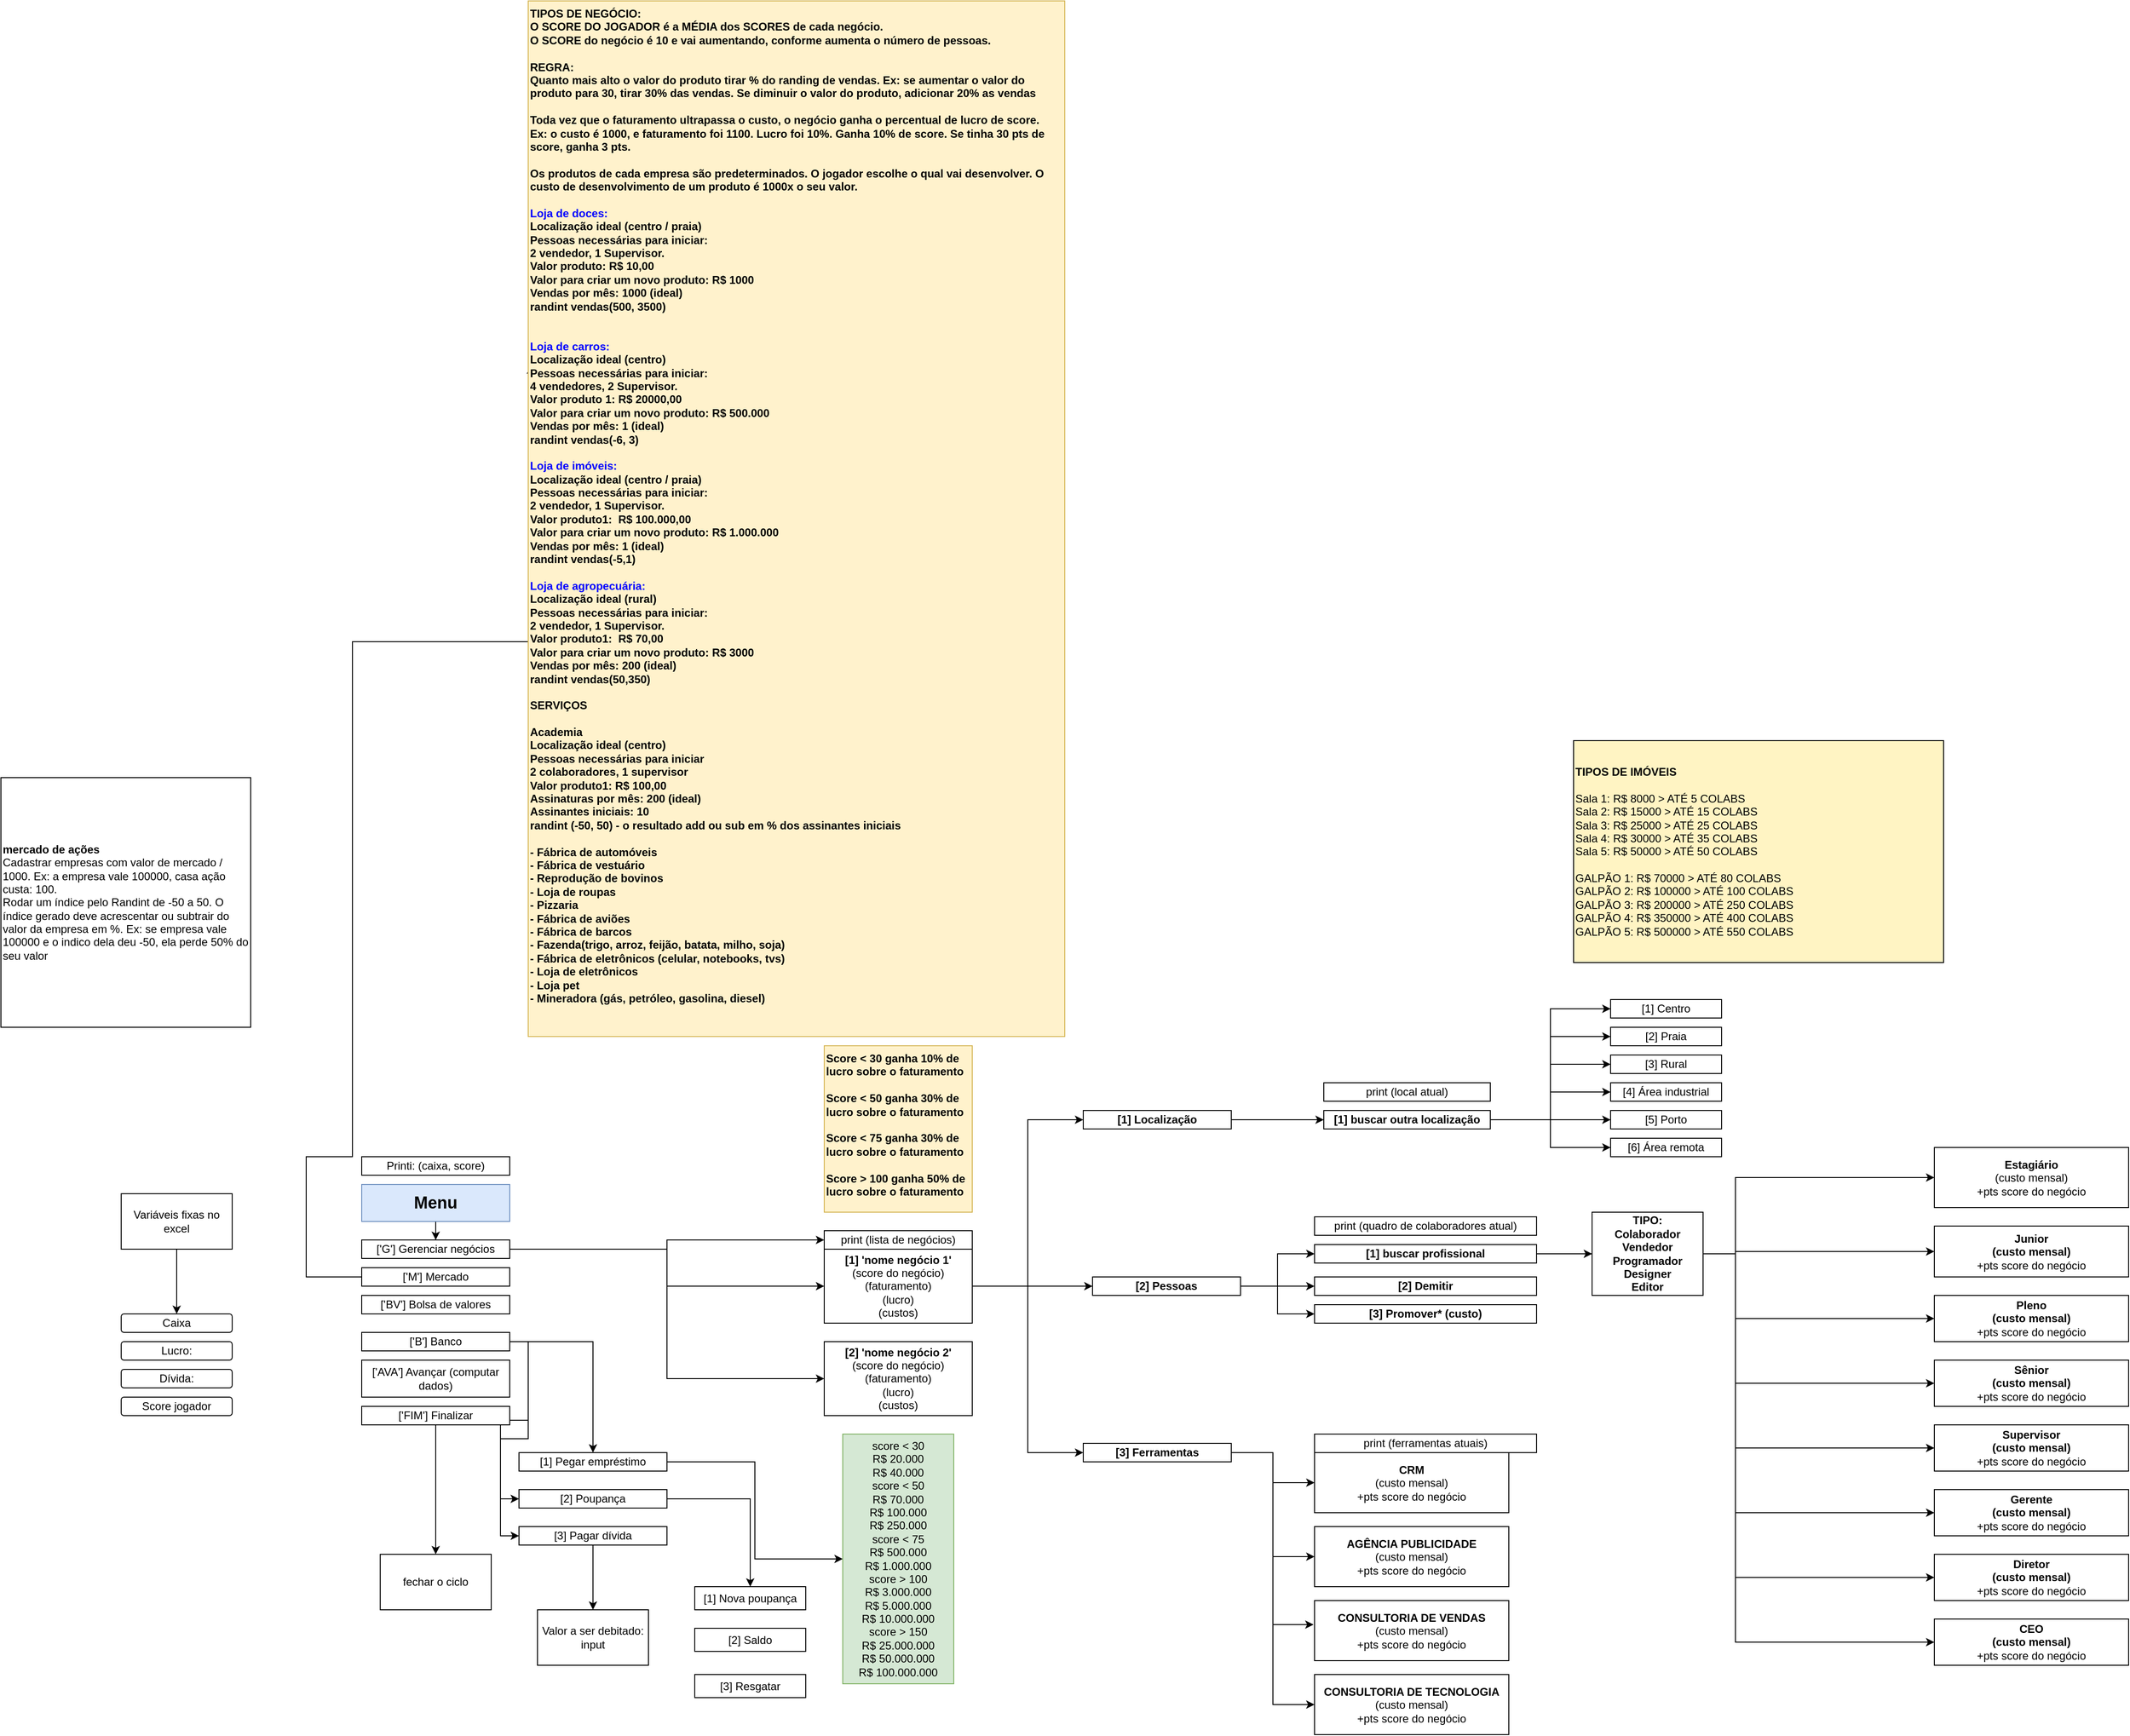 <mxfile version="21.2.9" type="google">
  <diagram name="Página-1" id="Z2NiIM8-RHas19bT_TT6">
    <mxGraphModel grid="1" page="1" gridSize="10" guides="1" tooltips="1" connect="1" arrows="1" fold="1" pageScale="1" pageWidth="827" pageHeight="1169" math="0" shadow="0">
      <root>
        <mxCell id="0" />
        <mxCell id="1" parent="0" />
        <mxCell id="UejGShPHCKTIYSahtu0N-2" style="edgeStyle=orthogonalEdgeStyle;rounded=0;orthogonalLoop=1;jettySize=auto;html=1;" edge="1" parent="1" source="UejGShPHCKTIYSahtu0N-1">
          <mxGeometry relative="1" as="geometry">
            <mxPoint x="200" y="450" as="targetPoint" />
          </mxGeometry>
        </mxCell>
        <mxCell id="UejGShPHCKTIYSahtu0N-1" value="Variáveis fixas no excel" style="rounded=0;whiteSpace=wrap;html=1;" vertex="1" parent="1">
          <mxGeometry x="140" y="320" width="120" height="60" as="geometry" />
        </mxCell>
        <mxCell id="UejGShPHCKTIYSahtu0N-3" value="Caixa" style="rounded=1;whiteSpace=wrap;html=1;" vertex="1" parent="1">
          <mxGeometry x="140" y="450" width="120" height="20" as="geometry" />
        </mxCell>
        <mxCell id="UejGShPHCKTIYSahtu0N-4" value="Lucro:" style="rounded=1;whiteSpace=wrap;html=1;" vertex="1" parent="1">
          <mxGeometry x="140" y="480" width="120" height="20" as="geometry" />
        </mxCell>
        <mxCell id="UejGShPHCKTIYSahtu0N-5" value="Dívida:" style="rounded=1;whiteSpace=wrap;html=1;" vertex="1" parent="1">
          <mxGeometry x="140" y="510" width="120" height="20" as="geometry" />
        </mxCell>
        <mxCell id="UejGShPHCKTIYSahtu0N-6" value="Score jogador" style="rounded=1;whiteSpace=wrap;html=1;" vertex="1" parent="1">
          <mxGeometry x="140" y="540" width="120" height="20" as="geometry" />
        </mxCell>
        <mxCell id="UejGShPHCKTIYSahtu0N-10" style="edgeStyle=orthogonalEdgeStyle;rounded=0;orthogonalLoop=1;jettySize=auto;html=1;entryX=0.5;entryY=0;entryDx=0;entryDy=0;" edge="1" parent="1" source="UejGShPHCKTIYSahtu0N-8" target="UejGShPHCKTIYSahtu0N-9">
          <mxGeometry relative="1" as="geometry" />
        </mxCell>
        <mxCell id="UejGShPHCKTIYSahtu0N-8" value="Menu" style="rounded=0;whiteSpace=wrap;html=1;fillColor=#dae8fc;strokeColor=#6c8ebf;fontStyle=1;fontSize=18;" vertex="1" parent="1">
          <mxGeometry x="400" y="310" width="160" height="40" as="geometry" />
        </mxCell>
        <mxCell id="UejGShPHCKTIYSahtu0N-16" style="edgeStyle=orthogonalEdgeStyle;rounded=0;orthogonalLoop=1;jettySize=auto;html=1;entryX=0;entryY=0.5;entryDx=0;entryDy=0;" edge="1" parent="1" source="UejGShPHCKTIYSahtu0N-9" target="UejGShPHCKTIYSahtu0N-15">
          <mxGeometry relative="1" as="geometry" />
        </mxCell>
        <mxCell id="UejGShPHCKTIYSahtu0N-22" style="edgeStyle=orthogonalEdgeStyle;rounded=0;orthogonalLoop=1;jettySize=auto;html=1;entryX=0;entryY=0.5;entryDx=0;entryDy=0;" edge="1" parent="1" source="UejGShPHCKTIYSahtu0N-9" target="UejGShPHCKTIYSahtu0N-17">
          <mxGeometry relative="1" as="geometry" />
        </mxCell>
        <mxCell id="UejGShPHCKTIYSahtu0N-69" style="edgeStyle=orthogonalEdgeStyle;rounded=0;orthogonalLoop=1;jettySize=auto;html=1;entryX=0;entryY=0.5;entryDx=0;entryDy=0;" edge="1" parent="1" source="UejGShPHCKTIYSahtu0N-9" target="UejGShPHCKTIYSahtu0N-68">
          <mxGeometry relative="1" as="geometry" />
        </mxCell>
        <mxCell id="UejGShPHCKTIYSahtu0N-9" value="[&#39;G&#39;] Gerenciar negócios" style="rounded=0;whiteSpace=wrap;html=1;" vertex="1" parent="1">
          <mxGeometry x="400" y="370" width="160" height="20" as="geometry" />
        </mxCell>
        <mxCell id="UejGShPHCKTIYSahtu0N-11" value="Printi: (caixa, score)" style="rounded=0;whiteSpace=wrap;html=1;" vertex="1" parent="1">
          <mxGeometry x="400" y="280" width="160" height="20" as="geometry" />
        </mxCell>
        <mxCell id="UejGShPHCKTIYSahtu0N-84" style="edgeStyle=orthogonalEdgeStyle;rounded=0;orthogonalLoop=1;jettySize=auto;html=1;entryX=0.005;entryY=0.352;entryDx=0;entryDy=0;entryPerimeter=0;" edge="1" parent="1" source="UejGShPHCKTIYSahtu0N-12" target="UejGShPHCKTIYSahtu0N-83">
          <mxGeometry relative="1" as="geometry">
            <Array as="points">
              <mxPoint x="340" y="410" />
              <mxPoint x="340" y="280" />
              <mxPoint x="390" y="280" />
              <mxPoint x="390" y="-277" />
              <mxPoint x="580" y="-277" />
              <mxPoint x="580" y="-271" />
              <mxPoint x="583" y="-271" />
            </Array>
          </mxGeometry>
        </mxCell>
        <mxCell id="UejGShPHCKTIYSahtu0N-12" value="[&#39;M&#39;] Mercado" style="rounded=0;whiteSpace=wrap;html=1;" vertex="1" parent="1">
          <mxGeometry x="400" y="400" width="160" height="20" as="geometry" />
        </mxCell>
        <mxCell id="UejGShPHCKTIYSahtu0N-94" style="edgeStyle=orthogonalEdgeStyle;rounded=0;orthogonalLoop=1;jettySize=auto;html=1;entryX=0.5;entryY=0;entryDx=0;entryDy=0;" edge="1" parent="1" source="UejGShPHCKTIYSahtu0N-13" target="UejGShPHCKTIYSahtu0N-85">
          <mxGeometry relative="1" as="geometry" />
        </mxCell>
        <mxCell id="UejGShPHCKTIYSahtu0N-95" style="edgeStyle=orthogonalEdgeStyle;rounded=0;orthogonalLoop=1;jettySize=auto;html=1;entryX=0;entryY=0.5;entryDx=0;entryDy=0;" edge="1" parent="1" source="UejGShPHCKTIYSahtu0N-13" target="UejGShPHCKTIYSahtu0N-86">
          <mxGeometry relative="1" as="geometry" />
        </mxCell>
        <mxCell id="dZnX6b0pCa2u0dGITVGg-4" style="edgeStyle=orthogonalEdgeStyle;rounded=0;orthogonalLoop=1;jettySize=auto;html=1;entryX=0;entryY=0.5;entryDx=0;entryDy=0;" edge="1" parent="1" source="UejGShPHCKTIYSahtu0N-13" target="dZnX6b0pCa2u0dGITVGg-3">
          <mxGeometry relative="1" as="geometry" />
        </mxCell>
        <mxCell id="UejGShPHCKTIYSahtu0N-13" value="[&#39;B&#39;] Banco" style="rounded=0;whiteSpace=wrap;html=1;" vertex="1" parent="1">
          <mxGeometry x="400" y="470" width="160" height="20" as="geometry" />
        </mxCell>
        <mxCell id="UejGShPHCKTIYSahtu0N-93" value="" style="edgeStyle=orthogonalEdgeStyle;rounded=0;orthogonalLoop=1;jettySize=auto;html=1;" edge="1" parent="1" source="UejGShPHCKTIYSahtu0N-14" target="UejGShPHCKTIYSahtu0N-92">
          <mxGeometry relative="1" as="geometry" />
        </mxCell>
        <mxCell id="UejGShPHCKTIYSahtu0N-14" value="[&#39;FIM&#39;] Finalizar" style="rounded=0;whiteSpace=wrap;html=1;" vertex="1" parent="1">
          <mxGeometry x="400" y="550" width="160" height="20" as="geometry" />
        </mxCell>
        <mxCell id="UejGShPHCKTIYSahtu0N-15" value="print (lista de negócios)" style="rounded=0;whiteSpace=wrap;html=1;" vertex="1" parent="1">
          <mxGeometry x="900" y="360" width="160" height="20" as="geometry" />
        </mxCell>
        <mxCell id="UejGShPHCKTIYSahtu0N-19" style="edgeStyle=orthogonalEdgeStyle;rounded=0;orthogonalLoop=1;jettySize=auto;html=1;entryX=0;entryY=0.5;entryDx=0;entryDy=0;" edge="1" parent="1" source="UejGShPHCKTIYSahtu0N-17" target="UejGShPHCKTIYSahtu0N-20">
          <mxGeometry relative="1" as="geometry">
            <mxPoint x="1130" y="450" as="targetPoint" />
          </mxGeometry>
        </mxCell>
        <mxCell id="UejGShPHCKTIYSahtu0N-25" style="edgeStyle=orthogonalEdgeStyle;rounded=0;orthogonalLoop=1;jettySize=auto;html=1;entryX=0;entryY=0.5;entryDx=0;entryDy=0;" edge="1" parent="1" source="UejGShPHCKTIYSahtu0N-17" target="UejGShPHCKTIYSahtu0N-21">
          <mxGeometry relative="1" as="geometry" />
        </mxCell>
        <mxCell id="UejGShPHCKTIYSahtu0N-26" style="edgeStyle=orthogonalEdgeStyle;rounded=0;orthogonalLoop=1;jettySize=auto;html=1;entryX=0;entryY=0.5;entryDx=0;entryDy=0;" edge="1" parent="1" source="UejGShPHCKTIYSahtu0N-17" target="UejGShPHCKTIYSahtu0N-24">
          <mxGeometry relative="1" as="geometry" />
        </mxCell>
        <mxCell id="UejGShPHCKTIYSahtu0N-17" value="&lt;b&gt;[1] &#39;nome negócio 1&#39;&lt;/b&gt;&lt;br&gt;(score do negócio)&lt;br&gt;(faturamento)&lt;br&gt;(lucro)&lt;br&gt;(custos)" style="rounded=0;whiteSpace=wrap;html=1;" vertex="1" parent="1">
          <mxGeometry x="900" y="380" width="160" height="80" as="geometry" />
        </mxCell>
        <mxCell id="UejGShPHCKTIYSahtu0N-28" value="" style="edgeStyle=orthogonalEdgeStyle;rounded=0;orthogonalLoop=1;jettySize=auto;html=1;" edge="1" parent="1" source="UejGShPHCKTIYSahtu0N-20" target="UejGShPHCKTIYSahtu0N-27">
          <mxGeometry relative="1" as="geometry" />
        </mxCell>
        <mxCell id="UejGShPHCKTIYSahtu0N-20" value="[1] Localização" style="rounded=0;whiteSpace=wrap;html=1;fontStyle=1" vertex="1" parent="1">
          <mxGeometry x="1180" y="230" width="160" height="20" as="geometry" />
        </mxCell>
        <mxCell id="UejGShPHCKTIYSahtu0N-46" style="edgeStyle=orthogonalEdgeStyle;rounded=0;orthogonalLoop=1;jettySize=auto;html=1;entryX=0;entryY=0.5;entryDx=0;entryDy=0;" edge="1" parent="1" source="UejGShPHCKTIYSahtu0N-21" target="UejGShPHCKTIYSahtu0N-42">
          <mxGeometry relative="1" as="geometry" />
        </mxCell>
        <mxCell id="UejGShPHCKTIYSahtu0N-47" style="edgeStyle=orthogonalEdgeStyle;rounded=0;orthogonalLoop=1;jettySize=auto;html=1;entryX=0;entryY=0.5;entryDx=0;entryDy=0;" edge="1" parent="1" source="UejGShPHCKTIYSahtu0N-21" target="UejGShPHCKTIYSahtu0N-44">
          <mxGeometry relative="1" as="geometry" />
        </mxCell>
        <mxCell id="UejGShPHCKTIYSahtu0N-48" style="edgeStyle=orthogonalEdgeStyle;rounded=0;orthogonalLoop=1;jettySize=auto;html=1;entryX=0;entryY=0.5;entryDx=0;entryDy=0;" edge="1" parent="1" source="UejGShPHCKTIYSahtu0N-21" target="UejGShPHCKTIYSahtu0N-45">
          <mxGeometry relative="1" as="geometry" />
        </mxCell>
        <mxCell id="UejGShPHCKTIYSahtu0N-21" value="[2] Pessoas" style="rounded=0;whiteSpace=wrap;html=1;fontStyle=1" vertex="1" parent="1">
          <mxGeometry x="1190" y="410" width="160" height="20" as="geometry" />
        </mxCell>
        <mxCell id="UejGShPHCKTIYSahtu0N-77" style="edgeStyle=orthogonalEdgeStyle;rounded=0;orthogonalLoop=1;jettySize=auto;html=1;" edge="1" parent="1" source="UejGShPHCKTIYSahtu0N-24" target="UejGShPHCKTIYSahtu0N-70">
          <mxGeometry relative="1" as="geometry" />
        </mxCell>
        <mxCell id="UejGShPHCKTIYSahtu0N-78" style="edgeStyle=orthogonalEdgeStyle;rounded=0;orthogonalLoop=1;jettySize=auto;html=1;entryX=0;entryY=0.5;entryDx=0;entryDy=0;" edge="1" parent="1" source="UejGShPHCKTIYSahtu0N-24" target="UejGShPHCKTIYSahtu0N-72">
          <mxGeometry relative="1" as="geometry" />
        </mxCell>
        <mxCell id="UejGShPHCKTIYSahtu0N-79" style="edgeStyle=orthogonalEdgeStyle;rounded=0;orthogonalLoop=1;jettySize=auto;html=1;entryX=-0.005;entryY=0.4;entryDx=0;entryDy=0;entryPerimeter=0;" edge="1" parent="1" source="UejGShPHCKTIYSahtu0N-24" target="UejGShPHCKTIYSahtu0N-73">
          <mxGeometry relative="1" as="geometry" />
        </mxCell>
        <mxCell id="UejGShPHCKTIYSahtu0N-80" style="edgeStyle=orthogonalEdgeStyle;rounded=0;orthogonalLoop=1;jettySize=auto;html=1;entryX=0;entryY=0.5;entryDx=0;entryDy=0;" edge="1" parent="1" source="UejGShPHCKTIYSahtu0N-24" target="UejGShPHCKTIYSahtu0N-76">
          <mxGeometry relative="1" as="geometry" />
        </mxCell>
        <mxCell id="UejGShPHCKTIYSahtu0N-24" value="[3] Ferramentas" style="rounded=0;whiteSpace=wrap;html=1;fontStyle=1" vertex="1" parent="1">
          <mxGeometry x="1180" y="590" width="160" height="20" as="geometry" />
        </mxCell>
        <mxCell id="UejGShPHCKTIYSahtu0N-36" style="edgeStyle=orthogonalEdgeStyle;rounded=0;orthogonalLoop=1;jettySize=auto;html=1;entryX=0;entryY=0.5;entryDx=0;entryDy=0;" edge="1" parent="1" source="UejGShPHCKTIYSahtu0N-27" target="UejGShPHCKTIYSahtu0N-32">
          <mxGeometry relative="1" as="geometry" />
        </mxCell>
        <mxCell id="UejGShPHCKTIYSahtu0N-37" style="edgeStyle=orthogonalEdgeStyle;rounded=0;orthogonalLoop=1;jettySize=auto;html=1;entryX=0;entryY=0.5;entryDx=0;entryDy=0;" edge="1" parent="1" source="UejGShPHCKTIYSahtu0N-27" target="UejGShPHCKTIYSahtu0N-33">
          <mxGeometry relative="1" as="geometry" />
        </mxCell>
        <mxCell id="UejGShPHCKTIYSahtu0N-38" style="edgeStyle=orthogonalEdgeStyle;rounded=0;orthogonalLoop=1;jettySize=auto;html=1;entryX=0;entryY=0.5;entryDx=0;entryDy=0;" edge="1" parent="1" source="UejGShPHCKTIYSahtu0N-27" target="UejGShPHCKTIYSahtu0N-34">
          <mxGeometry relative="1" as="geometry" />
        </mxCell>
        <mxCell id="UejGShPHCKTIYSahtu0N-39" style="edgeStyle=orthogonalEdgeStyle;rounded=0;orthogonalLoop=1;jettySize=auto;html=1;entryX=0;entryY=0.5;entryDx=0;entryDy=0;" edge="1" parent="1" source="UejGShPHCKTIYSahtu0N-27" target="UejGShPHCKTIYSahtu0N-35">
          <mxGeometry relative="1" as="geometry" />
        </mxCell>
        <mxCell id="e2vOzw7NkiJF88TXrhUC-2" style="edgeStyle=orthogonalEdgeStyle;rounded=0;orthogonalLoop=1;jettySize=auto;html=1;entryX=0;entryY=0.5;entryDx=0;entryDy=0;" edge="1" parent="1" source="UejGShPHCKTIYSahtu0N-27" target="e2vOzw7NkiJF88TXrhUC-1">
          <mxGeometry relative="1" as="geometry" />
        </mxCell>
        <mxCell id="e2vOzw7NkiJF88TXrhUC-3" style="edgeStyle=orthogonalEdgeStyle;rounded=0;orthogonalLoop=1;jettySize=auto;html=1;entryX=0;entryY=0.5;entryDx=0;entryDy=0;" edge="1" parent="1" source="UejGShPHCKTIYSahtu0N-27" target="UejGShPHCKTIYSahtu0N-30">
          <mxGeometry relative="1" as="geometry" />
        </mxCell>
        <mxCell id="UejGShPHCKTIYSahtu0N-27" value="[1] buscar outra localização" style="whiteSpace=wrap;html=1;rounded=0;fontStyle=1;" vertex="1" parent="1">
          <mxGeometry x="1440" y="230" width="180" height="20" as="geometry" />
        </mxCell>
        <mxCell id="UejGShPHCKTIYSahtu0N-29" value="print (local atual)" style="whiteSpace=wrap;html=1;rounded=0;fontStyle=0;" vertex="1" parent="1">
          <mxGeometry x="1440" y="200" width="180" height="20" as="geometry" />
        </mxCell>
        <mxCell id="UejGShPHCKTIYSahtu0N-30" value="[1] Centro" style="whiteSpace=wrap;html=1;rounded=0;fontStyle=0;" vertex="1" parent="1">
          <mxGeometry x="1750" y="110" width="120" height="20" as="geometry" />
        </mxCell>
        <mxCell id="UejGShPHCKTIYSahtu0N-32" value="[2] Praia" style="whiteSpace=wrap;html=1;rounded=0;fontStyle=0;" vertex="1" parent="1">
          <mxGeometry x="1750" y="140" width="120" height="20" as="geometry" />
        </mxCell>
        <mxCell id="UejGShPHCKTIYSahtu0N-33" value="[3] Rural" style="whiteSpace=wrap;html=1;rounded=0;fontStyle=0;" vertex="1" parent="1">
          <mxGeometry x="1750" y="170" width="120" height="20" as="geometry" />
        </mxCell>
        <mxCell id="UejGShPHCKTIYSahtu0N-34" value="[4] Área industrial" style="whiteSpace=wrap;html=1;rounded=0;fontStyle=0;" vertex="1" parent="1">
          <mxGeometry x="1750" y="200" width="120" height="20" as="geometry" />
        </mxCell>
        <mxCell id="UejGShPHCKTIYSahtu0N-35" value="[5] Porto" style="whiteSpace=wrap;html=1;rounded=0;fontStyle=0;" vertex="1" parent="1">
          <mxGeometry x="1750" y="230" width="120" height="20" as="geometry" />
        </mxCell>
        <mxCell id="UejGShPHCKTIYSahtu0N-41" value="print (quadro de colaboradores atual)" style="whiteSpace=wrap;html=1;rounded=0;fontStyle=0;" vertex="1" parent="1">
          <mxGeometry x="1430" y="345" width="240" height="20" as="geometry" />
        </mxCell>
        <mxCell id="UejGShPHCKTIYSahtu0N-51" value="" style="edgeStyle=orthogonalEdgeStyle;rounded=0;orthogonalLoop=1;jettySize=auto;html=1;" edge="1" parent="1" source="UejGShPHCKTIYSahtu0N-42" target="UejGShPHCKTIYSahtu0N-50">
          <mxGeometry relative="1" as="geometry" />
        </mxCell>
        <mxCell id="UejGShPHCKTIYSahtu0N-55" style="edgeStyle=orthogonalEdgeStyle;rounded=0;orthogonalLoop=1;jettySize=auto;html=1;entryX=0;entryY=0.5;entryDx=0;entryDy=0;" edge="1" parent="1" source="UejGShPHCKTIYSahtu0N-42" target="UejGShPHCKTIYSahtu0N-54">
          <mxGeometry relative="1" as="geometry" />
        </mxCell>
        <mxCell id="UejGShPHCKTIYSahtu0N-56" style="edgeStyle=orthogonalEdgeStyle;rounded=0;orthogonalLoop=1;jettySize=auto;html=1;entryX=0;entryY=0.5;entryDx=0;entryDy=0;" edge="1" parent="1" source="UejGShPHCKTIYSahtu0N-42" target="UejGShPHCKTIYSahtu0N-52">
          <mxGeometry relative="1" as="geometry" />
        </mxCell>
        <mxCell id="UejGShPHCKTIYSahtu0N-59" style="edgeStyle=orthogonalEdgeStyle;rounded=0;orthogonalLoop=1;jettySize=auto;html=1;entryX=0;entryY=0.5;entryDx=0;entryDy=0;" edge="1" parent="1" source="UejGShPHCKTIYSahtu0N-42" target="UejGShPHCKTIYSahtu0N-53">
          <mxGeometry relative="1" as="geometry" />
        </mxCell>
        <mxCell id="UejGShPHCKTIYSahtu0N-64" style="edgeStyle=orthogonalEdgeStyle;rounded=0;orthogonalLoop=1;jettySize=auto;html=1;entryX=0;entryY=0.5;entryDx=0;entryDy=0;" edge="1" parent="1" source="UejGShPHCKTIYSahtu0N-42" target="UejGShPHCKTIYSahtu0N-60">
          <mxGeometry relative="1" as="geometry" />
        </mxCell>
        <mxCell id="UejGShPHCKTIYSahtu0N-65" style="edgeStyle=orthogonalEdgeStyle;rounded=0;orthogonalLoop=1;jettySize=auto;html=1;entryX=0;entryY=0.5;entryDx=0;entryDy=0;" edge="1" parent="1" source="UejGShPHCKTIYSahtu0N-42" target="UejGShPHCKTIYSahtu0N-61">
          <mxGeometry relative="1" as="geometry" />
        </mxCell>
        <mxCell id="UejGShPHCKTIYSahtu0N-66" style="edgeStyle=orthogonalEdgeStyle;rounded=0;orthogonalLoop=1;jettySize=auto;html=1;entryX=0;entryY=0.5;entryDx=0;entryDy=0;" edge="1" parent="1" source="UejGShPHCKTIYSahtu0N-42" target="UejGShPHCKTIYSahtu0N-62">
          <mxGeometry relative="1" as="geometry" />
        </mxCell>
        <mxCell id="UejGShPHCKTIYSahtu0N-67" style="edgeStyle=orthogonalEdgeStyle;rounded=0;orthogonalLoop=1;jettySize=auto;html=1;entryX=0;entryY=0.5;entryDx=0;entryDy=0;" edge="1" parent="1" source="UejGShPHCKTIYSahtu0N-42" target="UejGShPHCKTIYSahtu0N-63">
          <mxGeometry relative="1" as="geometry" />
        </mxCell>
        <mxCell id="UejGShPHCKTIYSahtu0N-75" value="" style="edgeStyle=orthogonalEdgeStyle;rounded=0;orthogonalLoop=1;jettySize=auto;html=1;" edge="1" parent="1" source="UejGShPHCKTIYSahtu0N-42" target="UejGShPHCKTIYSahtu0N-74">
          <mxGeometry relative="1" as="geometry" />
        </mxCell>
        <mxCell id="UejGShPHCKTIYSahtu0N-42" value="[1] buscar profissional" style="whiteSpace=wrap;html=1;rounded=0;fontStyle=1;" vertex="1" parent="1">
          <mxGeometry x="1430" y="375" width="240" height="20" as="geometry" />
        </mxCell>
        <mxCell id="UejGShPHCKTIYSahtu0N-44" value="[2] Demitir" style="whiteSpace=wrap;html=1;rounded=0;fontStyle=1;" vertex="1" parent="1">
          <mxGeometry x="1430" y="410" width="240" height="20" as="geometry" />
        </mxCell>
        <mxCell id="UejGShPHCKTIYSahtu0N-45" value="[3] Promover* (custo)" style="whiteSpace=wrap;html=1;rounded=0;fontStyle=1;" vertex="1" parent="1">
          <mxGeometry x="1430" y="440" width="240" height="20" as="geometry" />
        </mxCell>
        <mxCell id="UejGShPHCKTIYSahtu0N-50" value="Junior&lt;br&gt;(custo mensal)&lt;br style=&quot;border-color: var(--border-color); font-weight: 400;&quot;&gt;&lt;span style=&quot;font-weight: 400;&quot;&gt;+pts score do negócio&lt;/span&gt;" style="whiteSpace=wrap;html=1;rounded=0;fontStyle=1;" vertex="1" parent="1">
          <mxGeometry x="2100" y="355" width="210" height="55" as="geometry" />
        </mxCell>
        <mxCell id="UejGShPHCKTIYSahtu0N-52" value="Pleno&lt;br&gt;(custo mensal)&lt;br style=&quot;border-color: var(--border-color); font-weight: 400;&quot;&gt;&lt;span style=&quot;font-weight: 400;&quot;&gt;+pts score do negócio&lt;/span&gt;" style="whiteSpace=wrap;html=1;rounded=0;fontStyle=1;" vertex="1" parent="1">
          <mxGeometry x="2100" y="430" width="210" height="50" as="geometry" />
        </mxCell>
        <mxCell id="UejGShPHCKTIYSahtu0N-53" value="Sênior&lt;br&gt;(custo mensal)&lt;br style=&quot;border-color: var(--border-color); font-weight: 400;&quot;&gt;&lt;span style=&quot;font-weight: 400;&quot;&gt;+pts score do negócio&lt;/span&gt;" style="whiteSpace=wrap;html=1;rounded=0;fontStyle=1;" vertex="1" parent="1">
          <mxGeometry x="2100" y="500" width="210" height="50" as="geometry" />
        </mxCell>
        <mxCell id="UejGShPHCKTIYSahtu0N-54" value="Estagiário&lt;br&gt;&lt;span style=&quot;font-weight: normal;&quot;&gt;(custo mensal)&lt;br&gt;+pts score do negócio&lt;/span&gt;" style="whiteSpace=wrap;html=1;rounded=0;fontStyle=1;" vertex="1" parent="1">
          <mxGeometry x="2100" y="270" width="210" height="65" as="geometry" />
        </mxCell>
        <mxCell id="UejGShPHCKTIYSahtu0N-60" value="Supervisor&lt;br&gt;(custo mensal)&lt;br style=&quot;border-color: var(--border-color); font-weight: 400;&quot;&gt;&lt;span style=&quot;font-weight: 400;&quot;&gt;+pts score do negócio&lt;/span&gt;" style="whiteSpace=wrap;html=1;rounded=0;fontStyle=1;" vertex="1" parent="1">
          <mxGeometry x="2100" y="570" width="210" height="50" as="geometry" />
        </mxCell>
        <mxCell id="UejGShPHCKTIYSahtu0N-61" value="Gerente&lt;br&gt;(custo mensal)&lt;br style=&quot;border-color: var(--border-color); font-weight: 400;&quot;&gt;&lt;span style=&quot;font-weight: 400;&quot;&gt;+pts score do negócio&lt;/span&gt;" style="whiteSpace=wrap;html=1;rounded=0;fontStyle=1;" vertex="1" parent="1">
          <mxGeometry x="2100" y="640" width="210" height="50" as="geometry" />
        </mxCell>
        <mxCell id="UejGShPHCKTIYSahtu0N-62" value="Diretor&lt;br&gt;(custo mensal)&lt;br style=&quot;border-color: var(--border-color); font-weight: 400;&quot;&gt;&lt;span style=&quot;font-weight: 400;&quot;&gt;+pts score do negócio&lt;/span&gt;" style="whiteSpace=wrap;html=1;rounded=0;fontStyle=1;" vertex="1" parent="1">
          <mxGeometry x="2100" y="710" width="210" height="50" as="geometry" />
        </mxCell>
        <mxCell id="UejGShPHCKTIYSahtu0N-63" value="CEO&lt;br&gt;(custo mensal)&lt;br style=&quot;border-color: var(--border-color); font-weight: 400;&quot;&gt;&lt;span style=&quot;font-weight: 400;&quot;&gt;+pts score do negócio&lt;/span&gt;" style="whiteSpace=wrap;html=1;rounded=0;fontStyle=1;" vertex="1" parent="1">
          <mxGeometry x="2100" y="780" width="210" height="50" as="geometry" />
        </mxCell>
        <mxCell id="UejGShPHCKTIYSahtu0N-68" value="&lt;b&gt;[2] &#39;nome negócio 2&#39;&lt;/b&gt;&lt;br&gt;(score do negócio)&lt;br&gt;(faturamento)&lt;br&gt;(lucro)&lt;br&gt;(custos)" style="rounded=0;whiteSpace=wrap;html=1;" vertex="1" parent="1">
          <mxGeometry x="900" y="480" width="160" height="80" as="geometry" />
        </mxCell>
        <mxCell id="UejGShPHCKTIYSahtu0N-70" value="CRM&lt;br&gt;&lt;span style=&quot;font-weight: normal;&quot;&gt;(custo mensal)&lt;br&gt;+pts score do negócio&lt;/span&gt;" style="whiteSpace=wrap;html=1;rounded=0;fontStyle=1;" vertex="1" parent="1">
          <mxGeometry x="1430" y="600" width="210" height="65" as="geometry" />
        </mxCell>
        <mxCell id="UejGShPHCKTIYSahtu0N-71" value="print (ferramentas atuais)" style="whiteSpace=wrap;html=1;rounded=0;fontStyle=0;" vertex="1" parent="1">
          <mxGeometry x="1430" y="580" width="240" height="20" as="geometry" />
        </mxCell>
        <mxCell id="UejGShPHCKTIYSahtu0N-72" value="AGÊNCIA PUBLICIDADE&lt;br&gt;&lt;span style=&quot;font-weight: normal;&quot;&gt;(custo mensal)&lt;br&gt;+pts score do negócio&lt;/span&gt;" style="whiteSpace=wrap;html=1;rounded=0;fontStyle=1;" vertex="1" parent="1">
          <mxGeometry x="1430" y="680" width="210" height="65" as="geometry" />
        </mxCell>
        <mxCell id="UejGShPHCKTIYSahtu0N-73" value="CONSULTORIA DE VENDAS&lt;br&gt;&lt;span style=&quot;font-weight: normal;&quot;&gt;(custo mensal)&lt;br&gt;+pts score do negócio&lt;/span&gt;" style="whiteSpace=wrap;html=1;rounded=0;fontStyle=1;" vertex="1" parent="1">
          <mxGeometry x="1430" y="760" width="210" height="65" as="geometry" />
        </mxCell>
        <mxCell id="UejGShPHCKTIYSahtu0N-74" value="TIPO:&lt;br&gt;Colaborador&lt;br&gt;Vendedor&lt;br&gt;Programador&lt;br&gt;Designer&lt;br&gt;Editor" style="whiteSpace=wrap;html=1;rounded=0;fontStyle=1;" vertex="1" parent="1">
          <mxGeometry x="1730" y="340" width="120" height="90" as="geometry" />
        </mxCell>
        <mxCell id="UejGShPHCKTIYSahtu0N-76" value="CONSULTORIA DE TECNOLOGIA&lt;br&gt;&lt;span style=&quot;font-weight: normal;&quot;&gt;(custo mensal)&lt;br&gt;+pts score do negócio&lt;/span&gt;" style="whiteSpace=wrap;html=1;rounded=0;fontStyle=1;" vertex="1" parent="1">
          <mxGeometry x="1430" y="840" width="210" height="65" as="geometry" />
        </mxCell>
        <mxCell id="UejGShPHCKTIYSahtu0N-81" value="&lt;b&gt;Score &amp;lt; 30 ganha 10% de lucro sobre o faturamento&lt;br&gt;&lt;br&gt;Score &amp;lt; 50 ganha 30% de lucro sobre o faturamento&lt;br&gt;&lt;br&gt;Score &amp;lt; 75 ganha 30% de lucro sobre o faturamento&lt;br&gt;&lt;br&gt;Score &amp;gt; 100 ganha 50% de lucro sobre o faturamento&lt;br&gt;&lt;/b&gt;" style="rounded=0;whiteSpace=wrap;html=1;align=left;fillColor=#fff2cc;strokeColor=#d6b656;verticalAlign=top;" vertex="1" parent="1">
          <mxGeometry x="900" y="160" width="160" height="180" as="geometry" />
        </mxCell>
        <mxCell id="UejGShPHCKTIYSahtu0N-83" value="&lt;b&gt;TIPOS DE NEGÓCIO:&lt;br&gt;O SCORE DO JOGADOR é a MÉDIA dos SCORES de cada negócio.&lt;br&gt;O SCORE do negócio é 10 e vai aumentando, conforme aumenta o número de pessoas.&lt;br&gt;&lt;br&gt;&lt;/b&gt;&lt;b style=&quot;border-color: var(--border-color);&quot;&gt;REGRA:&lt;br&gt;Quanto mais alto o valor do produto tirar % do randing de vendas. Ex: se aumentar o valor do produto para 30, tirar 30% das vendas. Se diminuir o valor do produto, adicionar 20% as vendas&lt;br&gt;&lt;/b&gt;&lt;br&gt;&lt;b&gt;Toda vez que o faturamento ultrapassa o custo, o negócio ganha o percentual de lucro de score.&lt;/b&gt;&lt;br&gt;&lt;b&gt;Ex: o custo é 1000, e faturamento foi 1100. Lucro foi 10%. Ganha 10% de score. Se tinha 30 pts de score, ganha 3 pts.&lt;/b&gt;&lt;br&gt;&lt;br&gt;&lt;b&gt;Os produtos de cada empresa são predeterminados. O jogador escolhe o qual vai desenvolver. O custo de desenvolvimento de um produto é 1000x o seu valor.&lt;/b&gt;&lt;br&gt;&lt;br&gt;&lt;font style=&quot;font-weight: bold;&quot; color=&quot;#0000ff&quot;&gt;Loja de doces:&lt;br&gt;&lt;/font&gt;&lt;b&gt;Localização ideal (centro / praia)&lt;/b&gt;&lt;br&gt;&lt;b&gt;Pessoas necessárias para iniciar:&lt;/b&gt;&lt;br&gt;&lt;b&gt;2 vendedor, 1 Supervisor.&lt;/b&gt;&lt;br&gt;&lt;b&gt;Valor produto: R$ 10,00&lt;/b&gt;&lt;br&gt;&lt;b&gt;Valor para criar um novo produto: R$ 1000&lt;/b&gt;&lt;br&gt;&lt;b&gt;Vendas por mês: 1000 (ideal)&lt;/b&gt;&lt;br&gt;&lt;b&gt;randint vendas(500, 3500)&lt;/b&gt;&lt;br&gt;&lt;br&gt;&lt;br&gt;&lt;b style=&quot;border-color: var(--border-color);&quot;&gt;&lt;font style=&quot;border-color: var(--border-color);&quot; color=&quot;#0000ff&quot;&gt;Loja de carros:&lt;br style=&quot;border-color: var(--border-color);&quot;&gt;&lt;/font&gt;Localização ideal (centro)&lt;br style=&quot;border-color: var(--border-color);&quot;&gt;Pessoas necessárias para iniciar:&lt;br style=&quot;border-color: var(--border-color);&quot;&gt;4 vendedores, 2 Supervisor.&lt;br style=&quot;border-color: var(--border-color);&quot;&gt;Valor produto 1: R$ 20000,00&lt;br&gt;&lt;b style=&quot;border-color: var(--border-color);&quot;&gt;Valor para criar um novo produto: R$ 500.000&lt;/b&gt;&lt;br style=&quot;border-color: var(--border-color);&quot;&gt;Vendas por mês: 1 (ideal)&lt;br style=&quot;border-color: var(--border-color);&quot;&gt;randint vendas(-6, 3)&lt;br&gt;&lt;/b&gt;&lt;b&gt;&lt;br&gt;&lt;/b&gt;&lt;b style=&quot;border-color: var(--border-color);&quot;&gt;&lt;font style=&quot;border-color: var(--border-color);&quot; color=&quot;#0000ff&quot;&gt;Loja de imóveis:&lt;br style=&quot;border-color: var(--border-color);&quot;&gt;&lt;/font&gt;Localização ideal (centro / praia)&lt;br style=&quot;border-color: var(--border-color);&quot;&gt;Pessoas necessárias para iniciar:&lt;br style=&quot;border-color: var(--border-color);&quot;&gt;2 vendedor, 1 Supervisor.&lt;br style=&quot;border-color: var(--border-color);&quot;&gt;Valor produto1:&amp;nbsp; R$ 100.000,00&lt;br&gt;&lt;b style=&quot;border-color: var(--border-color);&quot;&gt;Valor para criar um novo produto: R$ 1.000.000&lt;/b&gt;&lt;br style=&quot;border-color: var(--border-color);&quot;&gt;Vendas por mês: 1 (ideal)&lt;br style=&quot;border-color: var(--border-color);&quot;&gt;randint vendas(-5,1)&lt;br&gt;&lt;/b&gt;&lt;b&gt;&lt;br&gt;&lt;/b&gt;&lt;b style=&quot;border-color: var(--border-color);&quot;&gt;&lt;font style=&quot;border-color: var(--border-color);&quot; color=&quot;#0000ff&quot;&gt;Loja de agropecuária:&lt;br style=&quot;border-color: var(--border-color);&quot;&gt;&lt;/font&gt;Localização ideal (rural)&lt;br style=&quot;border-color: var(--border-color);&quot;&gt;Pessoas necessárias para iniciar:&lt;br style=&quot;border-color: var(--border-color);&quot;&gt;2 vendedor, 1 Supervisor.&lt;br style=&quot;border-color: var(--border-color);&quot;&gt;Valor produto1:&amp;nbsp; R$ 70,00&lt;br&gt;&lt;b style=&quot;border-color: var(--border-color);&quot;&gt;Valor para criar um novo produto: R$ 3000&lt;/b&gt;&lt;br style=&quot;border-color: var(--border-color);&quot;&gt;Vendas por mês: 200 (ideal)&lt;br style=&quot;border-color: var(--border-color);&quot;&gt;randint vendas(50,350)&lt;br&gt;&lt;/b&gt;&lt;br&gt;&lt;b&gt;SERVIÇOS&lt;/b&gt;&lt;br&gt;&lt;br&gt;&lt;b&gt;Academia&lt;/b&gt;&lt;br&gt;&lt;b&gt;Localização ideal (centro)&lt;/b&gt;&lt;br&gt;&lt;b&gt;Pessoas necessárias para iniciar&lt;/b&gt;&lt;br&gt;&lt;b&gt;2 colaboradores, 1 supervisor&lt;/b&gt;&lt;br&gt;&lt;b&gt;Valor produto1: R$ 100,00&lt;/b&gt;&lt;br&gt;&lt;b&gt;Assinaturas por mês: 200 (ideal)&lt;/b&gt;&lt;br&gt;&lt;b&gt;Assinantes iniciais: 10&lt;/b&gt;&lt;br&gt;&lt;b&gt;randint (-50, 50) - o resultado add ou sub em % dos assinantes iniciais&lt;/b&gt;&lt;br&gt;&lt;br&gt;&lt;div style=&quot;&quot;&gt;&lt;b&gt;- Fábrica de automóveis&amp;nbsp;&lt;/b&gt;&lt;/div&gt;&lt;div style=&quot;&quot;&gt;&lt;b&gt;- Fábrica de vestuário&lt;/b&gt;&lt;/div&gt;&lt;div style=&quot;&quot;&gt;&lt;b&gt;- Reprodução de bovinos&lt;/b&gt;&lt;/div&gt;&lt;div style=&quot;&quot;&gt;&lt;b&gt;- Loja de roupas&lt;/b&gt;&lt;/div&gt;&lt;div style=&quot;&quot;&gt;&lt;b&gt;- Pizzaria&lt;/b&gt;&lt;/div&gt;&lt;div style=&quot;&quot;&gt;&lt;b&gt;- Fábrica de aviões&lt;/b&gt;&lt;/div&gt;&lt;div style=&quot;&quot;&gt;&lt;b&gt;- Fábrica de barcos&lt;/b&gt;&lt;/div&gt;&lt;div style=&quot;&quot;&gt;&lt;b&gt;- Fazenda(trigo, arroz, feijão, batata, milho, soja)&lt;/b&gt;&lt;/div&gt;&lt;div style=&quot;&quot;&gt;&lt;b&gt;- Fábrica de eletrônicos (celular, notebooks, tvs)&lt;/b&gt;&lt;/div&gt;&lt;div style=&quot;&quot;&gt;&lt;b&gt;- Loja de eletrônicos&lt;/b&gt;&lt;/div&gt;&lt;div style=&quot;&quot;&gt;&lt;b&gt;- Loja pet&lt;/b&gt;&lt;/div&gt;&lt;div style=&quot;&quot;&gt;&lt;b&gt;- Mineradora (gás, petróleo, gasolina, diesel)&lt;/b&gt;&lt;/div&gt;" style="rounded=0;whiteSpace=wrap;html=1;align=left;fillColor=#fff2cc;strokeColor=#d6b656;verticalAlign=top;" vertex="1" parent="1">
          <mxGeometry x="580" y="-970" width="580" height="1120" as="geometry" />
        </mxCell>
        <mxCell id="UejGShPHCKTIYSahtu0N-89" value="" style="edgeStyle=orthogonalEdgeStyle;rounded=0;orthogonalLoop=1;jettySize=auto;html=1;" edge="1" parent="1" source="UejGShPHCKTIYSahtu0N-85" target="UejGShPHCKTIYSahtu0N-88">
          <mxGeometry relative="1" as="geometry" />
        </mxCell>
        <mxCell id="UejGShPHCKTIYSahtu0N-85" value="[1] Pegar empréstimo" style="rounded=0;whiteSpace=wrap;html=1;" vertex="1" parent="1">
          <mxGeometry x="570" y="600" width="160" height="20" as="geometry" />
        </mxCell>
        <mxCell id="UejGShPHCKTIYSahtu0N-91" value="" style="edgeStyle=orthogonalEdgeStyle;rounded=0;orthogonalLoop=1;jettySize=auto;html=1;" edge="1" parent="1" source="UejGShPHCKTIYSahtu0N-86" target="UejGShPHCKTIYSahtu0N-90">
          <mxGeometry relative="1" as="geometry" />
        </mxCell>
        <mxCell id="UejGShPHCKTIYSahtu0N-86" value="[3] Pagar dívida" style="rounded=0;whiteSpace=wrap;html=1;" vertex="1" parent="1">
          <mxGeometry x="570" y="680" width="160" height="20" as="geometry" />
        </mxCell>
        <mxCell id="UejGShPHCKTIYSahtu0N-88" value="score &amp;lt; 30&lt;br&gt;R$ 20.000&lt;br&gt;R$ 40.000&lt;br&gt;score &amp;lt; 50&lt;br&gt;R$ 70.000&lt;br&gt;R$ 100.000&lt;br&gt;R$ 250.000&lt;br&gt;score &amp;lt; 75&lt;br&gt;R$ 500.000&lt;br&gt;R$ 1.000.000&lt;br&gt;score &amp;gt; 100&lt;br&gt;R$ 3.000.000&lt;br&gt;R$ 5.000.000&lt;br&gt;R$ 10.000.000&lt;br&gt;score &amp;gt; 150&lt;br&gt;R$ 25.000.000&lt;br&gt;R$ 50.000.000&lt;br&gt;R$ 100.000.000&lt;br&gt;" style="whiteSpace=wrap;html=1;rounded=0;fillColor=#d5e8d4;strokeColor=#82b366;" vertex="1" parent="1">
          <mxGeometry x="920" y="580" width="120" height="270" as="geometry" />
        </mxCell>
        <mxCell id="UejGShPHCKTIYSahtu0N-90" value="Valor a ser debitado: input" style="whiteSpace=wrap;html=1;rounded=0;" vertex="1" parent="1">
          <mxGeometry x="590" y="770" width="120" height="60" as="geometry" />
        </mxCell>
        <mxCell id="UejGShPHCKTIYSahtu0N-92" value="fechar o ciclo" style="whiteSpace=wrap;html=1;rounded=0;" vertex="1" parent="1">
          <mxGeometry x="420" y="710" width="120" height="60" as="geometry" />
        </mxCell>
        <mxCell id="dZnX6b0pCa2u0dGITVGg-1" value="[&#39;AVA&#39;] Avançar (computar dados)" style="rounded=0;whiteSpace=wrap;html=1;" vertex="1" parent="1">
          <mxGeometry x="400" y="500" width="160" height="40" as="geometry" />
        </mxCell>
        <mxCell id="dZnX6b0pCa2u0dGITVGg-7" value="" style="edgeStyle=orthogonalEdgeStyle;rounded=0;orthogonalLoop=1;jettySize=auto;html=1;" edge="1" parent="1" source="dZnX6b0pCa2u0dGITVGg-3" target="dZnX6b0pCa2u0dGITVGg-6">
          <mxGeometry relative="1" as="geometry" />
        </mxCell>
        <mxCell id="dZnX6b0pCa2u0dGITVGg-3" value="[2] Poupança" style="rounded=0;whiteSpace=wrap;html=1;" vertex="1" parent="1">
          <mxGeometry x="570" y="640" width="160" height="20" as="geometry" />
        </mxCell>
        <mxCell id="dZnX6b0pCa2u0dGITVGg-6" value="[1] Nova poupança" style="whiteSpace=wrap;html=1;rounded=0;" vertex="1" parent="1">
          <mxGeometry x="760" y="745" width="120" height="25" as="geometry" />
        </mxCell>
        <mxCell id="dZnX6b0pCa2u0dGITVGg-8" value="[2] Saldo" style="whiteSpace=wrap;html=1;rounded=0;" vertex="1" parent="1">
          <mxGeometry x="760" y="790" width="120" height="25" as="geometry" />
        </mxCell>
        <mxCell id="dZnX6b0pCa2u0dGITVGg-9" value="[3] Resgatar" style="whiteSpace=wrap;html=1;rounded=0;" vertex="1" parent="1">
          <mxGeometry x="760" y="840" width="120" height="25" as="geometry" />
        </mxCell>
        <mxCell id="dZnX6b0pCa2u0dGITVGg-10" value="[&#39;BV&#39;] Bolsa de valores" style="rounded=0;whiteSpace=wrap;html=1;" vertex="1" parent="1">
          <mxGeometry x="400" y="430" width="160" height="20" as="geometry" />
        </mxCell>
        <mxCell id="dZnX6b0pCa2u0dGITVGg-12" value="&lt;div&gt;&lt;b&gt;mercado de ações&lt;/b&gt;&lt;/div&gt;&lt;div&gt;Cadastrar empresas com valor de mercado / 1000. Ex: a empresa vale 100000, casa ação custa: 100.&amp;nbsp;&lt;/div&gt;&lt;div&gt;Rodar um índice pelo Randint de -50 a 50. O índice gerado deve acrescentar ou subtrair do valor da empresa em %. Ex: se empresa vale 100000 e o indico dela deu -50, ela perde 50% do seu valor&lt;/div&gt;" style="whiteSpace=wrap;html=1;aspect=fixed;align=left;" vertex="1" parent="1">
          <mxGeometry x="10" y="-130" width="270" height="270" as="geometry" />
        </mxCell>
        <mxCell id="e2vOzw7NkiJF88TXrhUC-1" value="[6] Área remota" style="whiteSpace=wrap;html=1;rounded=0;fontStyle=0;" vertex="1" parent="1">
          <mxGeometry x="1750" y="260" width="120" height="20" as="geometry" />
        </mxCell>
        <mxCell id="e2vOzw7NkiJF88TXrhUC-5" value="&lt;b&gt;TIPOS DE IMÓVEIS&lt;br&gt;&lt;/b&gt;&lt;br&gt;Sala 1: R$ 8000 &amp;gt; ATÉ 5 COLABS&lt;br&gt;Sala 2: R$ 15000 &amp;gt; ATÉ 15 COLABS&lt;br&gt;Sala 3: R$ 25000 &amp;gt; ATÉ 25 COLABS&lt;br&gt;Sala 4: R$ 30000 &amp;gt; ATÉ 35 COLABS&lt;br&gt;Sala 5: R$ 50000 &amp;gt; ATÉ 50 COLABS&lt;br&gt;&lt;br&gt;GALPÃO 1: R$ 70000 &amp;gt; ATÉ 80 COLABS&lt;br&gt;GALPÃO 2: R$ 100000 &amp;gt; ATÉ 100 COLABS&lt;br&gt;GALPÃO 3: R$ 200000 &amp;gt; ATÉ 250 COLABS&lt;br&gt;GALPÃO 4: R$ 350000 &amp;gt; ATÉ 400 COLABS&lt;br&gt;GALPÃO 5: R$ 500000 &amp;gt; ATÉ 550 COLABS" style="rounded=0;whiteSpace=wrap;html=1;align=left;fillColor=#FFF4C3;" vertex="1" parent="1">
          <mxGeometry x="1710" y="-170" width="400" height="240" as="geometry" />
        </mxCell>
      </root>
    </mxGraphModel>
  </diagram>
</mxfile>
